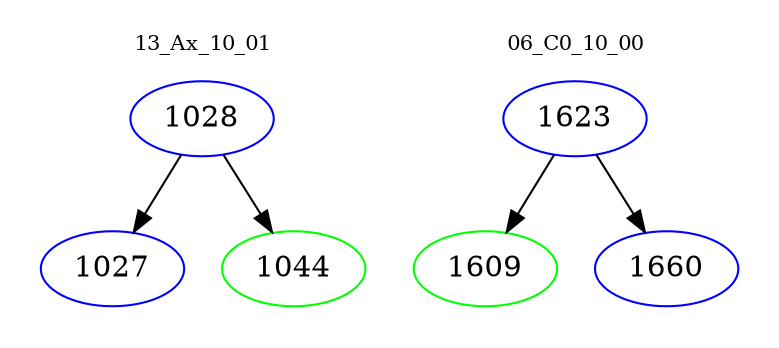 digraph{
subgraph cluster_0 {
color = white
label = "13_Ax_10_01";
fontsize=10;
T0_1028 [label="1028", color="blue"]
T0_1028 -> T0_1027 [color="black"]
T0_1027 [label="1027", color="blue"]
T0_1028 -> T0_1044 [color="black"]
T0_1044 [label="1044", color="green"]
}
subgraph cluster_1 {
color = white
label = "06_C0_10_00";
fontsize=10;
T1_1623 [label="1623", color="blue"]
T1_1623 -> T1_1609 [color="black"]
T1_1609 [label="1609", color="green"]
T1_1623 -> T1_1660 [color="black"]
T1_1660 [label="1660", color="blue"]
}
}
